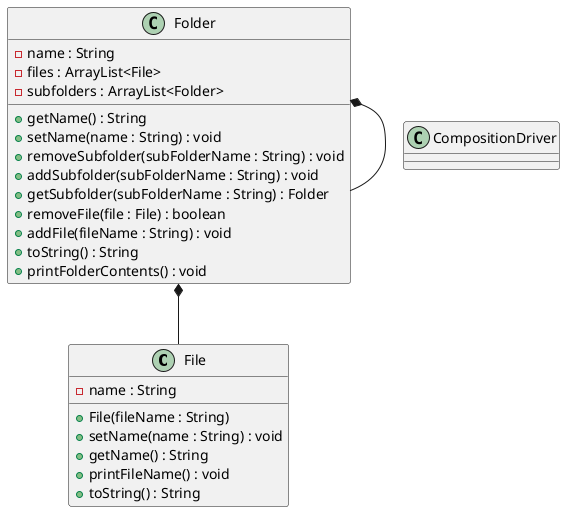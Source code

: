@startuml classDiagramComposition

class File{
    - name : String  

    + File(fileName : String)
    + setName(name : String) : void 
    + getName() : String  
    + printFileName() : void 
    + toString() : String
}

class Folder{
    - name : String 
    - files : ArrayList<File>
    - subfolders : ArrayList<Folder> 

    + getName() : String
    + setName(name : String) : void
    + removeSubfolder(subFolderName : String) : void
    + addSubfolder(subFolderName : String) : void
    + getSubfolder(subFolderName : String) : Folder
    + removeFile(file : File) : boolean 
    + addFile(fileName : String) : void
    + toString() : String
    + printFolderContents() : void
}

class CompositionDriver{

}

Folder *-- Folder 
Folder *-- File 
@enduml 



